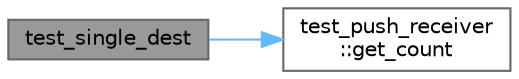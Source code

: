 digraph "test_single_dest"
{
 // LATEX_PDF_SIZE
  bgcolor="transparent";
  edge [fontname=Helvetica,fontsize=10,labelfontname=Helvetica,labelfontsize=10];
  node [fontname=Helvetica,fontsize=10,shape=box,height=0.2,width=0.4];
  rankdir="LR";
  Node1 [id="Node000001",label="test_single_dest",height=0.2,width=0.4,color="gray40", fillcolor="grey60", style="filled", fontcolor="black",tooltip=" "];
  Node1 -> Node2 [id="edge2_Node000001_Node000002",color="steelblue1",style="solid",tooltip=" "];
  Node2 [id="Node000002",label="test_push_receiver\l::get_count",height=0.2,width=0.4,color="grey40", fillcolor="white", style="filled",URL="$classtest__push__receiver.html#a34362d6efd1fe6674ecbd15fd2454309",tooltip=" "];
}
